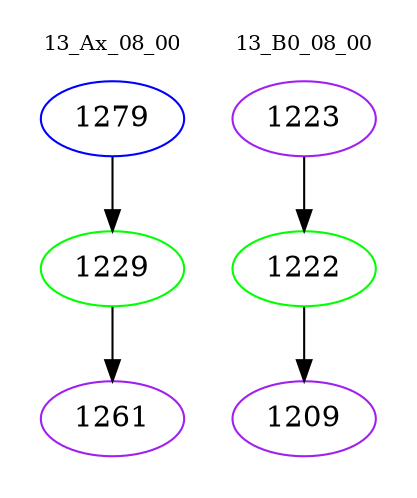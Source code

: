 digraph{
subgraph cluster_0 {
color = white
label = "13_Ax_08_00";
fontsize=10;
T0_1279 [label="1279", color="blue"]
T0_1279 -> T0_1229 [color="black"]
T0_1229 [label="1229", color="green"]
T0_1229 -> T0_1261 [color="black"]
T0_1261 [label="1261", color="purple"]
}
subgraph cluster_1 {
color = white
label = "13_B0_08_00";
fontsize=10;
T1_1223 [label="1223", color="purple"]
T1_1223 -> T1_1222 [color="black"]
T1_1222 [label="1222", color="green"]
T1_1222 -> T1_1209 [color="black"]
T1_1209 [label="1209", color="purple"]
}
}
